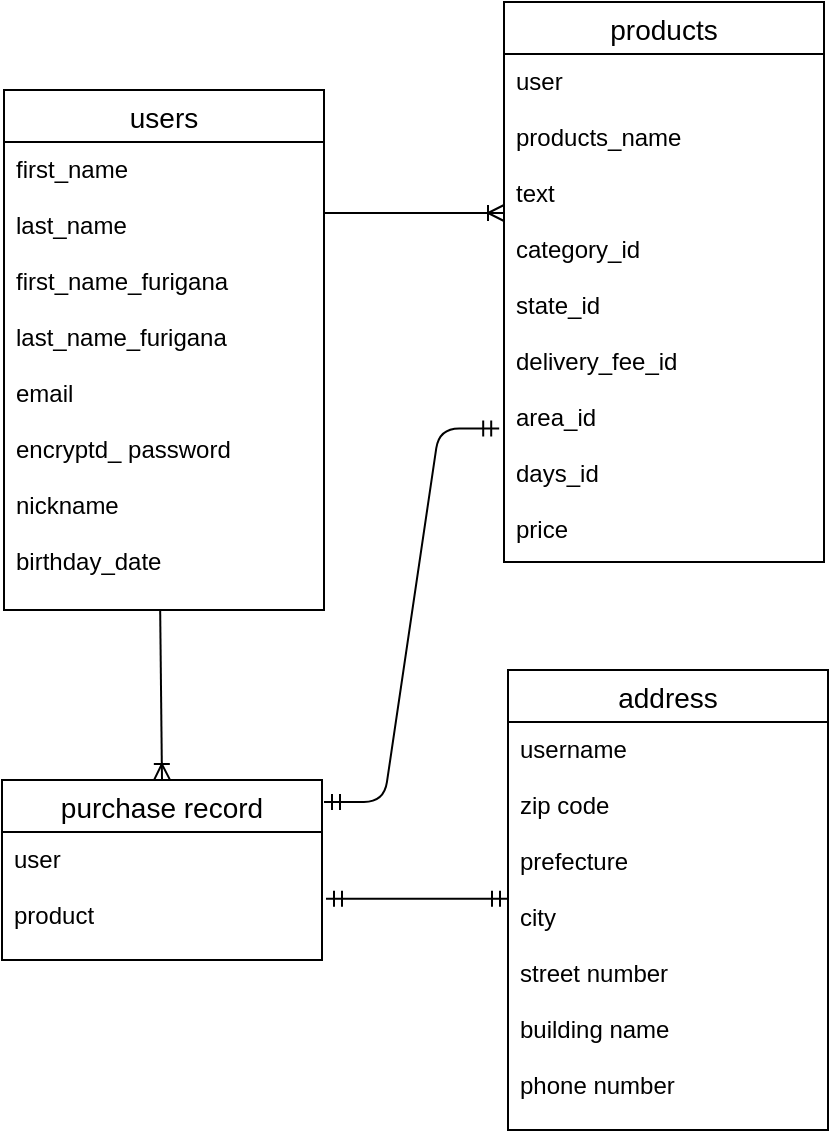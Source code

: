 <mxfile version="13.10.0" type="embed">
    <diagram id="k4KtDIAqs9XxSUxfN8hh" name="ページ1">
        <mxGraphModel dx="876" dy="686" grid="1" gridSize="10" guides="1" tooltips="1" connect="1" arrows="1" fold="1" page="1" pageScale="1" pageWidth="827" pageHeight="1169" math="0" shadow="0">
            <root>
                <mxCell id="0"/>
                <mxCell id="1" parent="0"/>
                <mxCell id="pGCqx2mr7sNg4LEyve4I-15" value="users" style="swimlane;fontStyle=0;childLayout=stackLayout;horizontal=1;startSize=26;horizontalStack=0;resizeParent=1;resizeParentMax=0;resizeLast=0;collapsible=1;marginBottom=0;align=center;fontSize=14;" vertex="1" parent="1">
                    <mxGeometry x="180" y="104" width="160" height="260" as="geometry"/>
                </mxCell>
                <mxCell id="pGCqx2mr7sNg4LEyve4I-17" value="first_name&#10;&#10;last_name&#10;&#10;first_name_furigana&#10;&#10;last_name_furigana&#10;&#10;email&#10;&#10;encryptd_ password&#10;&#10;nickname&#10;&#10;birthday_date" style="text;strokeColor=none;fillColor=none;spacingLeft=4;spacingRight=4;overflow=hidden;rotatable=0;points=[[0,0.5],[1,0.5]];portConstraint=eastwest;fontSize=12;labelBackgroundColor=none;fontColor=#000000;" vertex="1" parent="pGCqx2mr7sNg4LEyve4I-15">
                    <mxGeometry y="26" width="160" height="234" as="geometry"/>
                </mxCell>
                <mxCell id="pGCqx2mr7sNg4LEyve4I-34" value="products" style="swimlane;fontStyle=0;childLayout=stackLayout;horizontal=1;startSize=26;horizontalStack=0;resizeParent=1;resizeParentMax=0;resizeLast=0;collapsible=1;marginBottom=0;align=center;fontSize=14;" vertex="1" parent="1">
                    <mxGeometry x="430" y="60" width="160" height="280" as="geometry"/>
                </mxCell>
                <mxCell id="pGCqx2mr7sNg4LEyve4I-37" value="user&#10;&#10;products_name&#10;&#10;text&#10;&#10;category_id&#10;&#10;state_id&#10;&#10;delivery_fee_id&#10;&#10;area_id&#10;&#10;days_id&#10;&#10;price&#10;" style="text;strokeColor=none;fillColor=none;spacingLeft=4;spacingRight=4;overflow=hidden;rotatable=0;points=[[0,0.5],[1,0.5]];portConstraint=eastwest;fontSize=12;" vertex="1" parent="pGCqx2mr7sNg4LEyve4I-34">
                    <mxGeometry y="26" width="160" height="254" as="geometry"/>
                </mxCell>
                <mxCell id="pGCqx2mr7sNg4LEyve4I-38" value="" style="edgeStyle=entityRelationEdgeStyle;fontSize=12;html=1;endArrow=ERoneToMany;" edge="1" parent="1">
                    <mxGeometry width="100" height="100" relative="1" as="geometry">
                        <mxPoint x="340" y="165.5" as="sourcePoint"/>
                        <mxPoint x="430" y="165.5" as="targetPoint"/>
                    </mxGeometry>
                </mxCell>
                <mxCell id="pGCqx2mr7sNg4LEyve4I-39" value="purchase record" style="swimlane;fontStyle=0;childLayout=stackLayout;horizontal=1;startSize=26;horizontalStack=0;resizeParent=1;resizeParentMax=0;resizeLast=0;collapsible=1;marginBottom=0;align=center;fontSize=14;" vertex="1" parent="1">
                    <mxGeometry x="179" y="449" width="160" height="90" as="geometry"/>
                </mxCell>
                <mxCell id="pGCqx2mr7sNg4LEyve4I-41" value="user&#10;&#10;product&#10;" style="text;strokeColor=none;fillColor=none;spacingLeft=4;spacingRight=4;overflow=hidden;rotatable=0;points=[[0,0.5],[1,0.5]];portConstraint=eastwest;fontSize=12;" vertex="1" parent="pGCqx2mr7sNg4LEyve4I-39">
                    <mxGeometry y="26" width="160" height="64" as="geometry"/>
                </mxCell>
                <mxCell id="pGCqx2mr7sNg4LEyve4I-55" value="" style="fontSize=12;html=1;endArrow=ERoneToMany;entryX=0.5;entryY=0;entryDx=0;entryDy=0;exitX=0.488;exitY=0.998;exitDx=0;exitDy=0;exitPerimeter=0;" edge="1" parent="1" source="pGCqx2mr7sNg4LEyve4I-17" target="pGCqx2mr7sNg4LEyve4I-39">
                    <mxGeometry width="100" height="100" relative="1" as="geometry">
                        <mxPoint x="259" y="369" as="sourcePoint"/>
                        <mxPoint x="259.29" y="354" as="targetPoint"/>
                    </mxGeometry>
                </mxCell>
                <mxCell id="pGCqx2mr7sNg4LEyve4I-56" value="address" style="swimlane;fontStyle=0;childLayout=stackLayout;horizontal=1;startSize=26;horizontalStack=0;resizeParent=1;resizeParentMax=0;resizeLast=0;collapsible=1;marginBottom=0;align=center;fontSize=14;" vertex="1" parent="1">
                    <mxGeometry x="432" y="394" width="160" height="230" as="geometry"/>
                </mxCell>
                <mxCell id="pGCqx2mr7sNg4LEyve4I-57" value="username&#10;&#10;zip code&#10;&#10;prefecture&#10;&#10;city&#10;&#10;street number&#10;&#10;building name&#10;&#10;phone number" style="text;strokeColor=none;fillColor=none;spacingLeft=4;spacingRight=4;overflow=hidden;rotatable=0;points=[[0,0.5],[1,0.5]];portConstraint=eastwest;fontSize=12;" vertex="1" parent="pGCqx2mr7sNg4LEyve4I-56">
                    <mxGeometry y="26" width="160" height="204" as="geometry"/>
                </mxCell>
                <mxCell id="pGCqx2mr7sNg4LEyve4I-62" value="" style="edgeStyle=entityRelationEdgeStyle;fontSize=12;html=1;endArrow=ERmandOne;startArrow=ERmandOne;strokeColor=#000000;rounded=0;" edge="1" parent="1">
                    <mxGeometry width="100" height="100" relative="1" as="geometry">
                        <mxPoint x="341" y="508.41" as="sourcePoint"/>
                        <mxPoint x="432" y="508.41" as="targetPoint"/>
                    </mxGeometry>
                </mxCell>
                <mxCell id="pGCqx2mr7sNg4LEyve4I-64" value="" style="edgeStyle=entityRelationEdgeStyle;fontSize=12;html=1;endArrow=ERmandOne;startArrow=ERmandOne;strokeColor=#000000;entryX=-0.015;entryY=0.737;entryDx=0;entryDy=0;entryPerimeter=0;" edge="1" parent="1" target="pGCqx2mr7sNg4LEyve4I-37">
                    <mxGeometry width="100" height="100" relative="1" as="geometry">
                        <mxPoint x="340" y="460" as="sourcePoint"/>
                        <mxPoint x="440" y="360" as="targetPoint"/>
                    </mxGeometry>
                </mxCell>
            </root>
        </mxGraphModel>
    </diagram>
</mxfile>